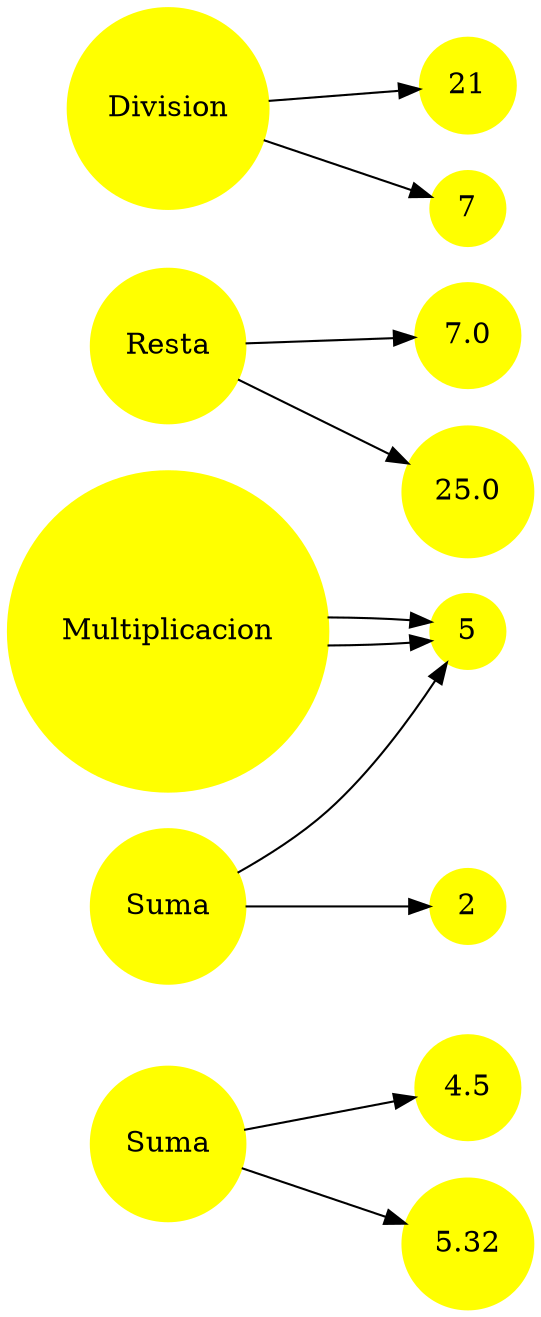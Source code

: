 digraph { 
rankdir = LR 
node[shape=circle style=filled fontcolor=black color=yellow] 
 "a" [label = "Suma"] 
a -> 4.5 
a -> 5.32 
 "b" [label = "Suma"] 
b -> 5 
b -> 2 
 "c" [label = "Multiplicacion"] 
c -> 5 
c -> 5 
 "d" [label = "Resta"] 
d -> 7.0 
d -> 25.0 
 "e" [label = "Division"] 
e -> 21 
e -> 7 
} 
